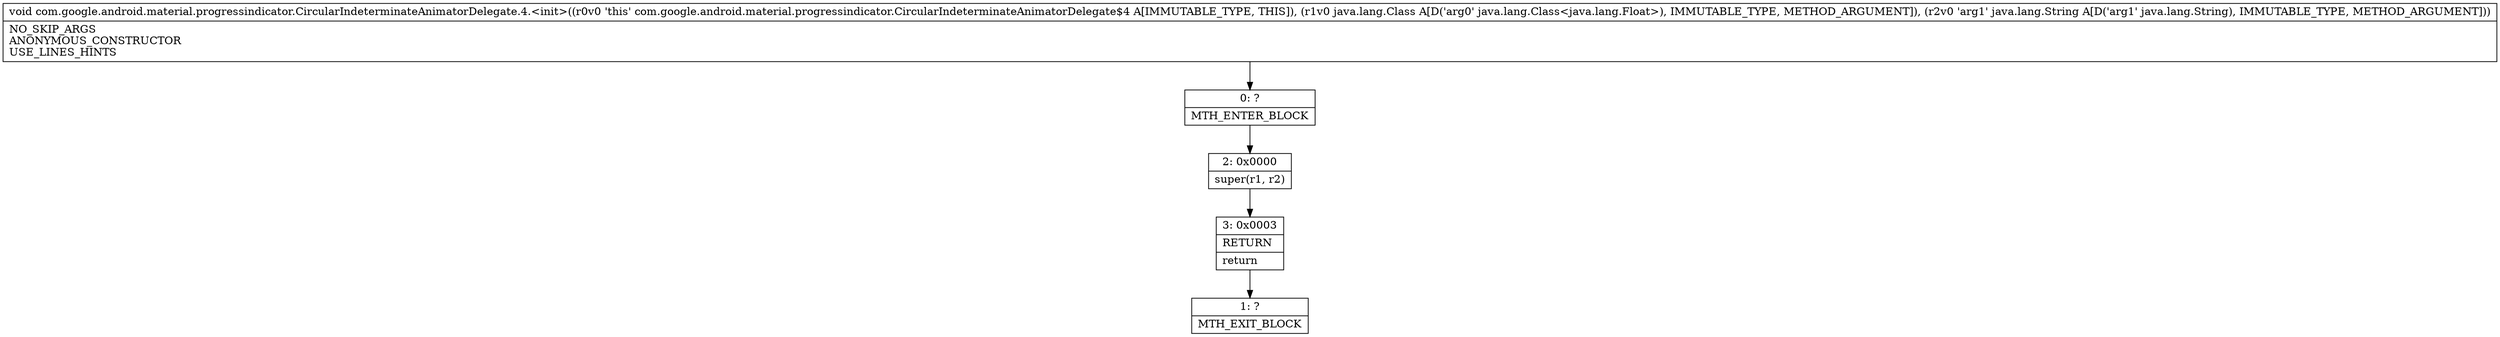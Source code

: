 digraph "CFG forcom.google.android.material.progressindicator.CircularIndeterminateAnimatorDelegate.4.\<init\>(Ljava\/lang\/Class;Ljava\/lang\/String;)V" {
Node_0 [shape=record,label="{0\:\ ?|MTH_ENTER_BLOCK\l}"];
Node_2 [shape=record,label="{2\:\ 0x0000|super(r1, r2)\l}"];
Node_3 [shape=record,label="{3\:\ 0x0003|RETURN\l|return\l}"];
Node_1 [shape=record,label="{1\:\ ?|MTH_EXIT_BLOCK\l}"];
MethodNode[shape=record,label="{void com.google.android.material.progressindicator.CircularIndeterminateAnimatorDelegate.4.\<init\>((r0v0 'this' com.google.android.material.progressindicator.CircularIndeterminateAnimatorDelegate$4 A[IMMUTABLE_TYPE, THIS]), (r1v0 java.lang.Class A[D('arg0' java.lang.Class\<java.lang.Float\>), IMMUTABLE_TYPE, METHOD_ARGUMENT]), (r2v0 'arg1' java.lang.String A[D('arg1' java.lang.String), IMMUTABLE_TYPE, METHOD_ARGUMENT]))  | NO_SKIP_ARGS\lANONYMOUS_CONSTRUCTOR\lUSE_LINES_HINTS\l}"];
MethodNode -> Node_0;Node_0 -> Node_2;
Node_2 -> Node_3;
Node_3 -> Node_1;
}

